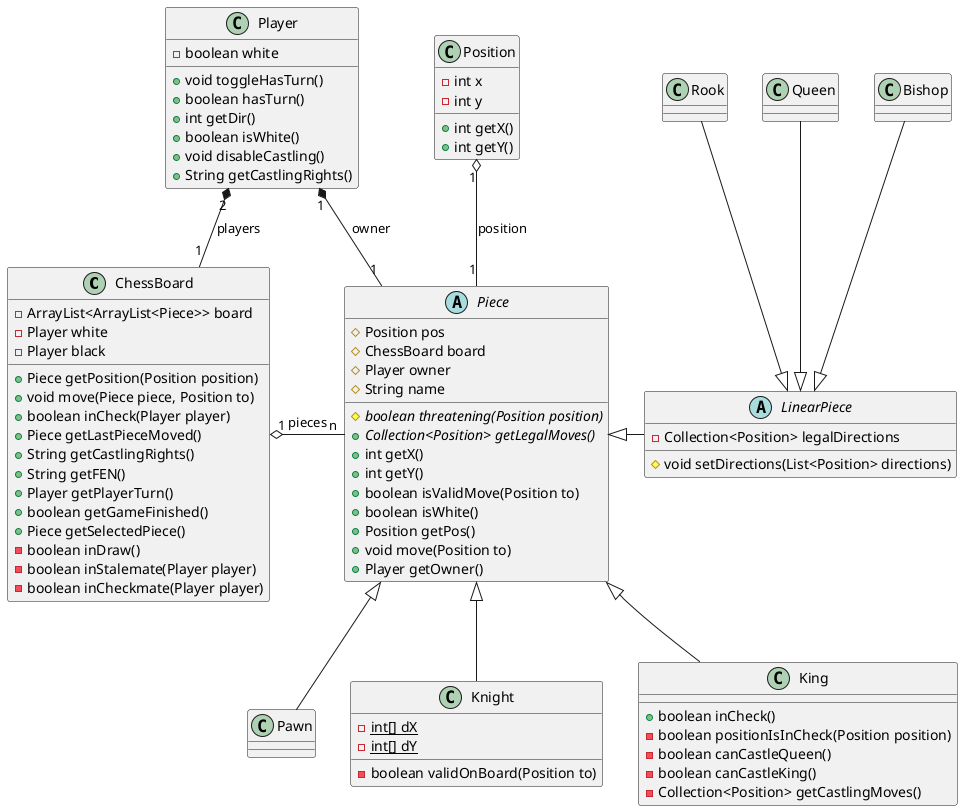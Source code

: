 @startuml classdiagram

class ChessBoard {
    -ArrayList<ArrayList<Piece>> board
    -Player white
    -Player black

    +Piece getPosition(Position position)
    +void move(Piece piece, Position to)
    +boolean inCheck(Player player)
    +Piece getLastPieceMoved()
    +String getCastlingRights()
    +String getFEN()
    +Player getPlayerTurn()
    +boolean getGameFinished()
    +Piece getSelectedPiece()
    -boolean inDraw()
    -boolean inStalemate(Player player)
    -boolean inCheckmate(Player player)
}

class Position {
    -int x
    -int y
    +int getX()
    +int getY()
}

class Player {
    -boolean white

    +void toggleHasTurn()
    +boolean hasTurn()
    +int getDir()
    +boolean isWhite()
    +void disableCastling()
    +String getCastlingRights()
}

abstract class Piece {
    #Position pos
    #ChessBoard board
    #Player owner
    #String name

    #{abstract} boolean threatening(Position position)
    +{abstract} Collection<Position> getLegalMoves()
    +int getX()
    +int getY()
    +boolean isValidMove(Position to)
    +boolean isWhite()
    +Position getPos()
    +void move(Position to)
    +Player getOwner()
}

abstract class LinearPiece {
    -Collection<Position> legalDirections

    #void setDirections(List<Position> directions)
}

class Bishop {
}

class Queen {
}

class Rook {
}

class Pawn {
}

class Knight {
    -{static} int[] dX
    -{static} int[] dY

    -boolean validOnBoard(Position to)
}

class King {
    +boolean inCheck()
    -boolean positionIsInCheck(Position position)
    -boolean canCastleQueen()
    -boolean canCastleKing()
    -Collection<Position> getCastlingMoves()
}

Player "2" *-- "1" ChessBoard : "players"
ChessBoard "1" o-r- "n" Piece : "pieces"
Position "1" o-- "1" Piece : "position"
Player "1" *-r- "1" Piece : "owner"

Piece <|-- Pawn
Piece <|-- Knight
Piece <|-- King
Piece <|-r- LinearPiece

LinearPiece <|-u- Bishop
LinearPiece <|-u- Queen
LinearPiece <|-u- Rook


@enduml
